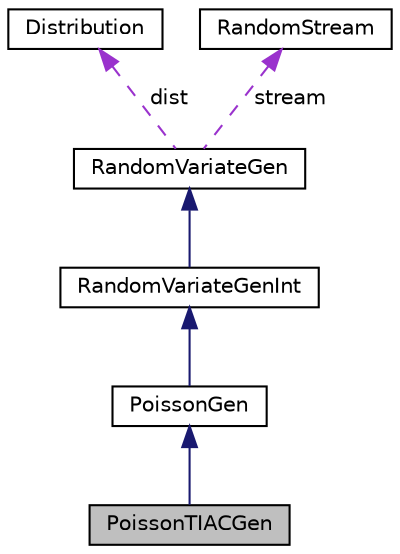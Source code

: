digraph "PoissonTIACGen"
{
 // INTERACTIVE_SVG=YES
  bgcolor="transparent";
  edge [fontname="Helvetica",fontsize="10",labelfontname="Helvetica",labelfontsize="10"];
  node [fontname="Helvetica",fontsize="10",shape=record];
  Node4 [label="PoissonTIACGen",height=0.2,width=0.4,color="black", fillcolor="grey75", style="filled", fontcolor="black"];
  Node5 -> Node4 [dir="back",color="midnightblue",fontsize="10",style="solid",fontname="Helvetica"];
  Node5 [label="PoissonGen",height=0.2,width=0.4,color="black",URL="$classumontreal_1_1ssj_1_1randvar_1_1PoissonGen.html",tooltip="This class implements random variate generators having the Poisson distribution. "];
  Node6 -> Node5 [dir="back",color="midnightblue",fontsize="10",style="solid",fontname="Helvetica"];
  Node6 [label="RandomVariateGenInt",height=0.2,width=0.4,color="black",URL="$classumontreal_1_1ssj_1_1randvar_1_1RandomVariateGenInt.html",tooltip="This is the base class for all generators of discrete random variates over the set of integers..."];
  Node7 -> Node6 [dir="back",color="midnightblue",fontsize="10",style="solid",fontname="Helvetica"];
  Node7 [label="RandomVariateGen",height=0.2,width=0.4,color="black",URL="$classumontreal_1_1ssj_1_1randvar_1_1RandomVariateGen.html",tooltip="This is the base class for all random variate generators over the real line. "];
  Node8 -> Node7 [dir="back",color="darkorchid3",fontsize="10",style="dashed",label=" dist" ,fontname="Helvetica"];
  Node8 [label="Distribution",height=0.2,width=0.4,color="black",URL="$interfaceumontreal_1_1ssj_1_1probdist_1_1Distribution.html",tooltip="This interface should be implemented by all classes supporting discrete and continuous distributions..."];
  Node9 -> Node7 [dir="back",color="darkorchid3",fontsize="10",style="dashed",label=" stream" ,fontname="Helvetica"];
  Node9 [label="RandomStream",height=0.2,width=0.4,color="black",URL="$interfaceumontreal_1_1ssj_1_1rng_1_1RandomStream.html",tooltip="This interface defines the basic structures to handle multiple streams of uniform (pseudo)random numb..."];
}

